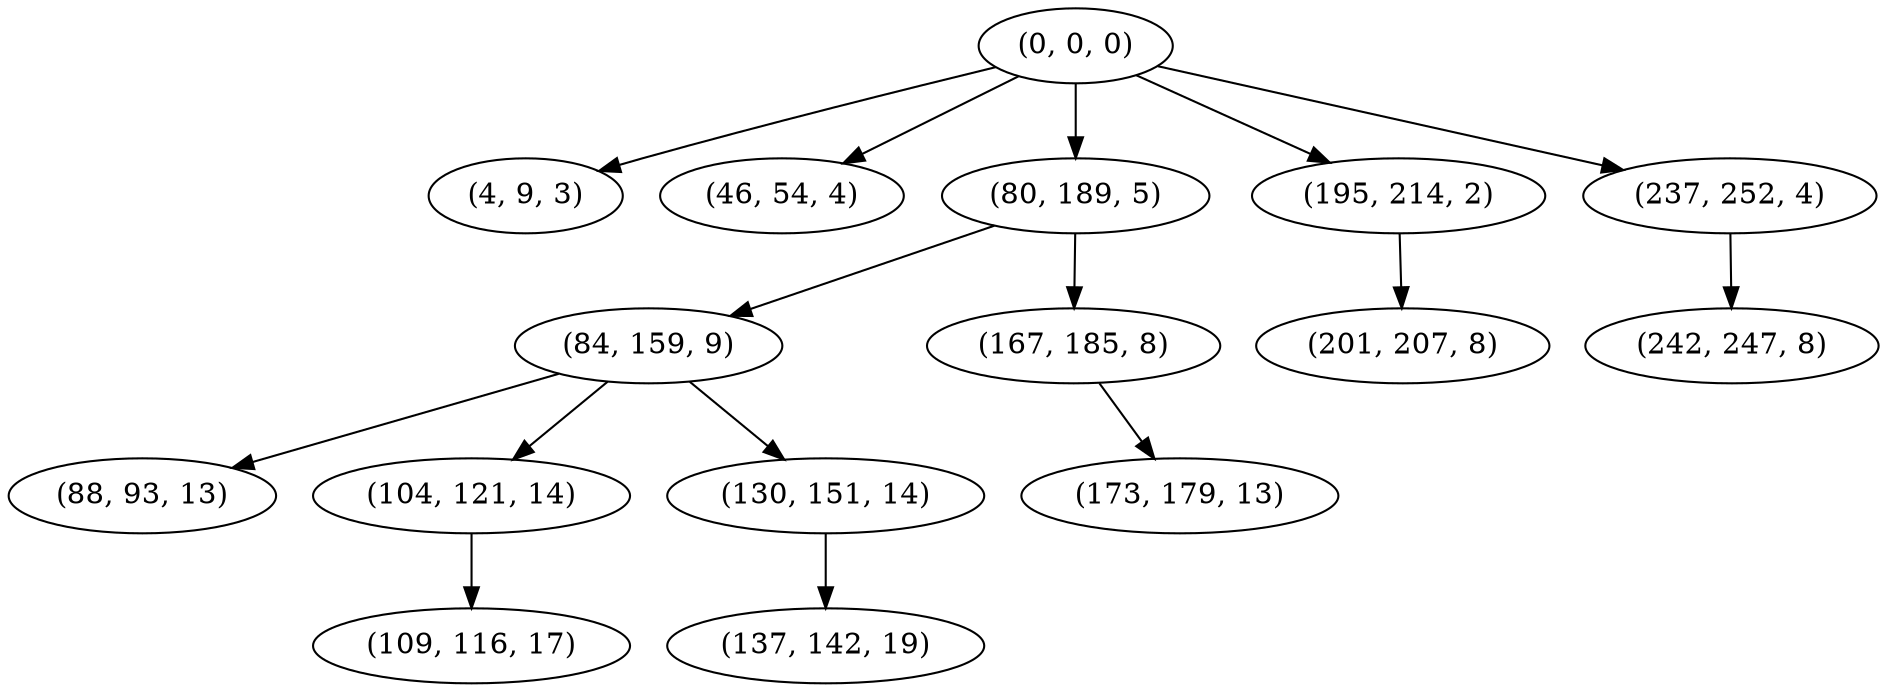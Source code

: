 digraph tree {
    "(0, 0, 0)";
    "(4, 9, 3)";
    "(46, 54, 4)";
    "(80, 189, 5)";
    "(84, 159, 9)";
    "(88, 93, 13)";
    "(104, 121, 14)";
    "(109, 116, 17)";
    "(130, 151, 14)";
    "(137, 142, 19)";
    "(167, 185, 8)";
    "(173, 179, 13)";
    "(195, 214, 2)";
    "(201, 207, 8)";
    "(237, 252, 4)";
    "(242, 247, 8)";
    "(0, 0, 0)" -> "(4, 9, 3)";
    "(0, 0, 0)" -> "(46, 54, 4)";
    "(0, 0, 0)" -> "(80, 189, 5)";
    "(0, 0, 0)" -> "(195, 214, 2)";
    "(0, 0, 0)" -> "(237, 252, 4)";
    "(80, 189, 5)" -> "(84, 159, 9)";
    "(80, 189, 5)" -> "(167, 185, 8)";
    "(84, 159, 9)" -> "(88, 93, 13)";
    "(84, 159, 9)" -> "(104, 121, 14)";
    "(84, 159, 9)" -> "(130, 151, 14)";
    "(104, 121, 14)" -> "(109, 116, 17)";
    "(130, 151, 14)" -> "(137, 142, 19)";
    "(167, 185, 8)" -> "(173, 179, 13)";
    "(195, 214, 2)" -> "(201, 207, 8)";
    "(237, 252, 4)" -> "(242, 247, 8)";
}
